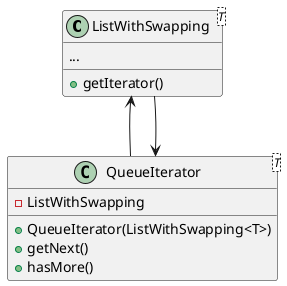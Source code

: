 ﻿@startuml
'https://plantuml.com/class-diagram

class ListWithSwapping<T>{
...
+getIterator()
}

class QueueIterator<T>{
-ListWithSwapping
+QueueIterator(ListWithSwapping<T>)
+getNext()
+hasMore()
}

ListWithSwapping <-- QueueIterator
QueueIterator <-- ListWithSwapping

@enduml
